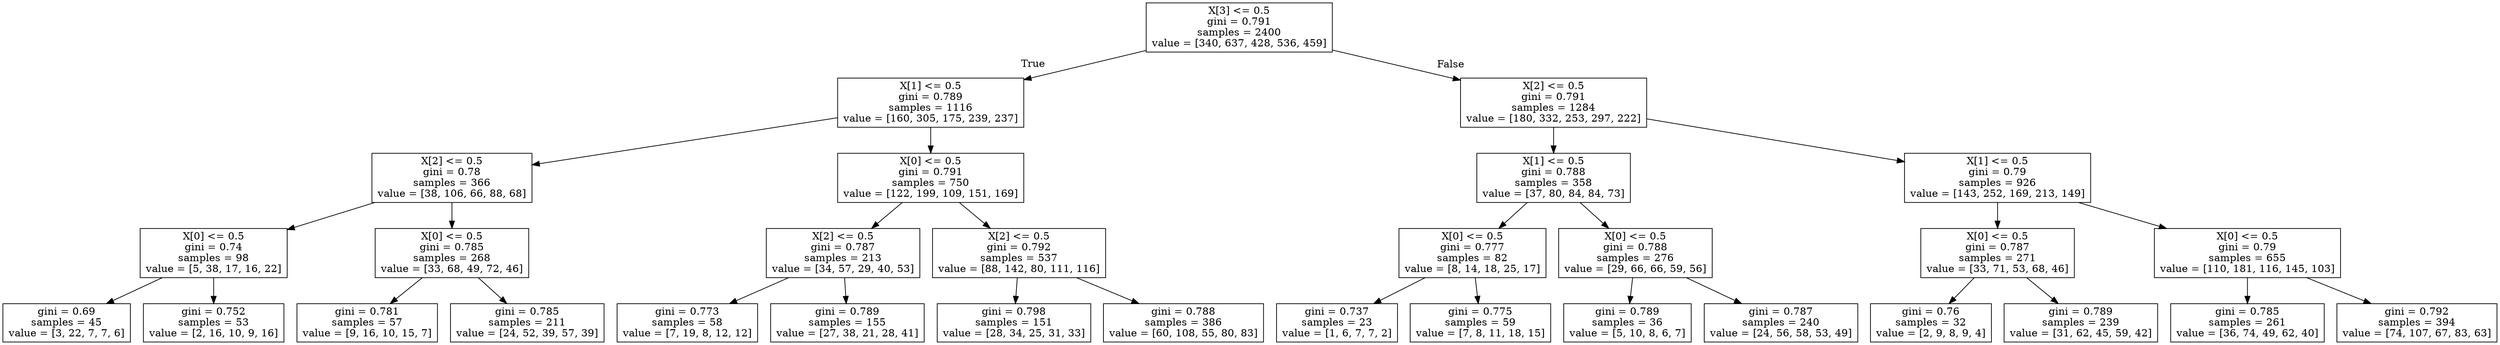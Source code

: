 digraph Tree {
node [shape=box] ;
0 [label="X[3] <= 0.5\ngini = 0.791\nsamples = 2400\nvalue = [340, 637, 428, 536, 459]"] ;
1 [label="X[1] <= 0.5\ngini = 0.789\nsamples = 1116\nvalue = [160, 305, 175, 239, 237]"] ;
0 -> 1 [labeldistance=2.5, labelangle=45, headlabel="True"] ;
2 [label="X[2] <= 0.5\ngini = 0.78\nsamples = 366\nvalue = [38, 106, 66, 88, 68]"] ;
1 -> 2 ;
3 [label="X[0] <= 0.5\ngini = 0.74\nsamples = 98\nvalue = [5, 38, 17, 16, 22]"] ;
2 -> 3 ;
4 [label="gini = 0.69\nsamples = 45\nvalue = [3, 22, 7, 7, 6]"] ;
3 -> 4 ;
5 [label="gini = 0.752\nsamples = 53\nvalue = [2, 16, 10, 9, 16]"] ;
3 -> 5 ;
6 [label="X[0] <= 0.5\ngini = 0.785\nsamples = 268\nvalue = [33, 68, 49, 72, 46]"] ;
2 -> 6 ;
7 [label="gini = 0.781\nsamples = 57\nvalue = [9, 16, 10, 15, 7]"] ;
6 -> 7 ;
8 [label="gini = 0.785\nsamples = 211\nvalue = [24, 52, 39, 57, 39]"] ;
6 -> 8 ;
9 [label="X[0] <= 0.5\ngini = 0.791\nsamples = 750\nvalue = [122, 199, 109, 151, 169]"] ;
1 -> 9 ;
10 [label="X[2] <= 0.5\ngini = 0.787\nsamples = 213\nvalue = [34, 57, 29, 40, 53]"] ;
9 -> 10 ;
11 [label="gini = 0.773\nsamples = 58\nvalue = [7, 19, 8, 12, 12]"] ;
10 -> 11 ;
12 [label="gini = 0.789\nsamples = 155\nvalue = [27, 38, 21, 28, 41]"] ;
10 -> 12 ;
13 [label="X[2] <= 0.5\ngini = 0.792\nsamples = 537\nvalue = [88, 142, 80, 111, 116]"] ;
9 -> 13 ;
14 [label="gini = 0.798\nsamples = 151\nvalue = [28, 34, 25, 31, 33]"] ;
13 -> 14 ;
15 [label="gini = 0.788\nsamples = 386\nvalue = [60, 108, 55, 80, 83]"] ;
13 -> 15 ;
16 [label="X[2] <= 0.5\ngini = 0.791\nsamples = 1284\nvalue = [180, 332, 253, 297, 222]"] ;
0 -> 16 [labeldistance=2.5, labelangle=-45, headlabel="False"] ;
17 [label="X[1] <= 0.5\ngini = 0.788\nsamples = 358\nvalue = [37, 80, 84, 84, 73]"] ;
16 -> 17 ;
18 [label="X[0] <= 0.5\ngini = 0.777\nsamples = 82\nvalue = [8, 14, 18, 25, 17]"] ;
17 -> 18 ;
19 [label="gini = 0.737\nsamples = 23\nvalue = [1, 6, 7, 7, 2]"] ;
18 -> 19 ;
20 [label="gini = 0.775\nsamples = 59\nvalue = [7, 8, 11, 18, 15]"] ;
18 -> 20 ;
21 [label="X[0] <= 0.5\ngini = 0.788\nsamples = 276\nvalue = [29, 66, 66, 59, 56]"] ;
17 -> 21 ;
22 [label="gini = 0.789\nsamples = 36\nvalue = [5, 10, 8, 6, 7]"] ;
21 -> 22 ;
23 [label="gini = 0.787\nsamples = 240\nvalue = [24, 56, 58, 53, 49]"] ;
21 -> 23 ;
24 [label="X[1] <= 0.5\ngini = 0.79\nsamples = 926\nvalue = [143, 252, 169, 213, 149]"] ;
16 -> 24 ;
25 [label="X[0] <= 0.5\ngini = 0.787\nsamples = 271\nvalue = [33, 71, 53, 68, 46]"] ;
24 -> 25 ;
26 [label="gini = 0.76\nsamples = 32\nvalue = [2, 9, 8, 9, 4]"] ;
25 -> 26 ;
27 [label="gini = 0.789\nsamples = 239\nvalue = [31, 62, 45, 59, 42]"] ;
25 -> 27 ;
28 [label="X[0] <= 0.5\ngini = 0.79\nsamples = 655\nvalue = [110, 181, 116, 145, 103]"] ;
24 -> 28 ;
29 [label="gini = 0.785\nsamples = 261\nvalue = [36, 74, 49, 62, 40]"] ;
28 -> 29 ;
30 [label="gini = 0.792\nsamples = 394\nvalue = [74, 107, 67, 83, 63]"] ;
28 -> 30 ;
}